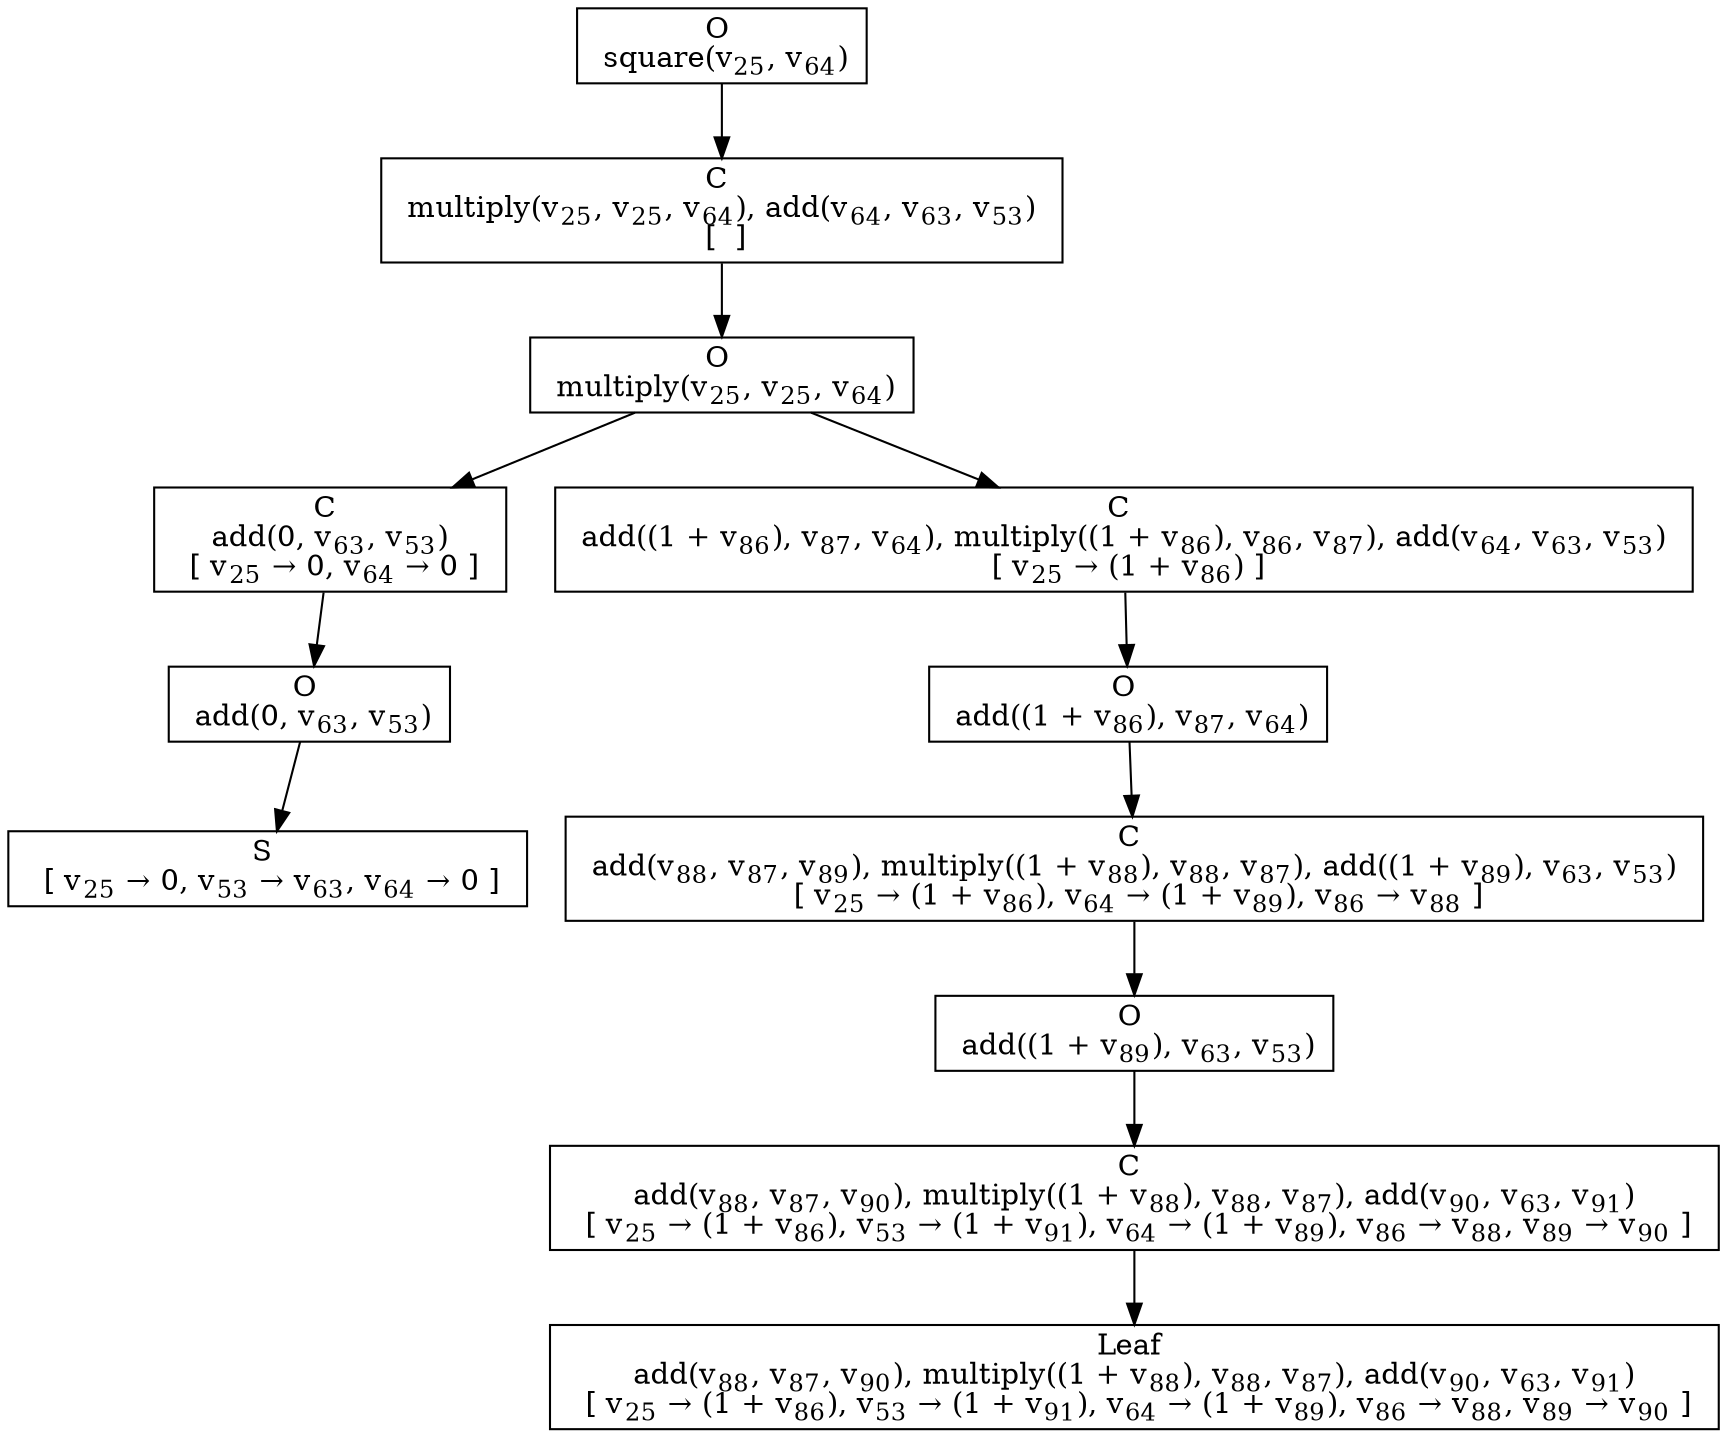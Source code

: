 digraph {
    graph [rankdir=TB
          ,bgcolor=transparent];
    node [shape=box
         ,fillcolor=white
         ,style=filled];
    0 [label=<O <BR/> square(v<SUB>25</SUB>, v<SUB>64</SUB>)>];
    1 [label=<C <BR/> multiply(v<SUB>25</SUB>, v<SUB>25</SUB>, v<SUB>64</SUB>), add(v<SUB>64</SUB>, v<SUB>63</SUB>, v<SUB>53</SUB>) <BR/>  [  ] >];
    2 [label=<O <BR/> multiply(v<SUB>25</SUB>, v<SUB>25</SUB>, v<SUB>64</SUB>)>];
    3 [label=<C <BR/> add(0, v<SUB>63</SUB>, v<SUB>53</SUB>) <BR/>  [ v<SUB>25</SUB> &rarr; 0, v<SUB>64</SUB> &rarr; 0 ] >];
    4 [label=<C <BR/> add((1 + v<SUB>86</SUB>), v<SUB>87</SUB>, v<SUB>64</SUB>), multiply((1 + v<SUB>86</SUB>), v<SUB>86</SUB>, v<SUB>87</SUB>), add(v<SUB>64</SUB>, v<SUB>63</SUB>, v<SUB>53</SUB>) <BR/>  [ v<SUB>25</SUB> &rarr; (1 + v<SUB>86</SUB>) ] >];
    5 [label=<O <BR/> add(0, v<SUB>63</SUB>, v<SUB>53</SUB>)>];
    6 [label=<S <BR/>  [ v<SUB>25</SUB> &rarr; 0, v<SUB>53</SUB> &rarr; v<SUB>63</SUB>, v<SUB>64</SUB> &rarr; 0 ] >];
    7 [label=<O <BR/> add((1 + v<SUB>86</SUB>), v<SUB>87</SUB>, v<SUB>64</SUB>)>];
    8 [label=<C <BR/> add(v<SUB>88</SUB>, v<SUB>87</SUB>, v<SUB>89</SUB>), multiply((1 + v<SUB>88</SUB>), v<SUB>88</SUB>, v<SUB>87</SUB>), add((1 + v<SUB>89</SUB>), v<SUB>63</SUB>, v<SUB>53</SUB>) <BR/>  [ v<SUB>25</SUB> &rarr; (1 + v<SUB>86</SUB>), v<SUB>64</SUB> &rarr; (1 + v<SUB>89</SUB>), v<SUB>86</SUB> &rarr; v<SUB>88</SUB> ] >];
    9 [label=<O <BR/> add((1 + v<SUB>89</SUB>), v<SUB>63</SUB>, v<SUB>53</SUB>)>];
    10 [label=<C <BR/> add(v<SUB>88</SUB>, v<SUB>87</SUB>, v<SUB>90</SUB>), multiply((1 + v<SUB>88</SUB>), v<SUB>88</SUB>, v<SUB>87</SUB>), add(v<SUB>90</SUB>, v<SUB>63</SUB>, v<SUB>91</SUB>) <BR/>  [ v<SUB>25</SUB> &rarr; (1 + v<SUB>86</SUB>), v<SUB>53</SUB> &rarr; (1 + v<SUB>91</SUB>), v<SUB>64</SUB> &rarr; (1 + v<SUB>89</SUB>), v<SUB>86</SUB> &rarr; v<SUB>88</SUB>, v<SUB>89</SUB> &rarr; v<SUB>90</SUB> ] >];
    11 [label=<Leaf <BR/> add(v<SUB>88</SUB>, v<SUB>87</SUB>, v<SUB>90</SUB>), multiply((1 + v<SUB>88</SUB>), v<SUB>88</SUB>, v<SUB>87</SUB>), add(v<SUB>90</SUB>, v<SUB>63</SUB>, v<SUB>91</SUB>) <BR/>  [ v<SUB>25</SUB> &rarr; (1 + v<SUB>86</SUB>), v<SUB>53</SUB> &rarr; (1 + v<SUB>91</SUB>), v<SUB>64</SUB> &rarr; (1 + v<SUB>89</SUB>), v<SUB>86</SUB> &rarr; v<SUB>88</SUB>, v<SUB>89</SUB> &rarr; v<SUB>90</SUB> ] >];
    0 -> 1 [label=""];
    1 -> 2 [label=""];
    2 -> 3 [label=""];
    2 -> 4 [label=""];
    3 -> 5 [label=""];
    4 -> 7 [label=""];
    5 -> 6 [label=""];
    7 -> 8 [label=""];
    8 -> 9 [label=""];
    9 -> 10 [label=""];
    10 -> 11 [label=""];
}